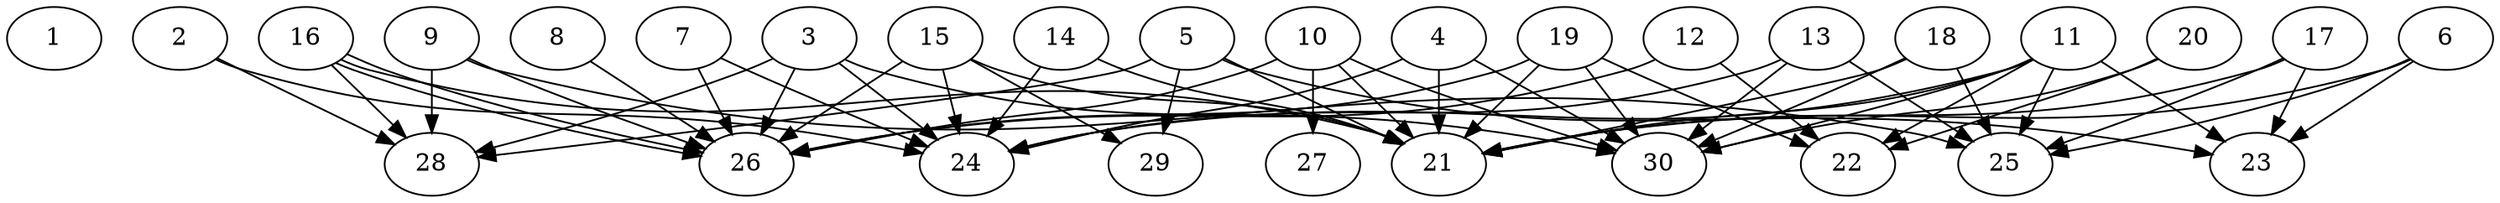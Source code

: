 // DAG automatically generated by daggen at Thu Oct  3 14:04:17 2019
// ./daggen --dot -n 30 --ccr 0.4 --fat 0.9 --regular 0.9 --density 0.6 --mindata 5242880 --maxdata 52428800 
digraph G {
  1 [size="28198400", alpha="0.18", expect_size="11279360"] 
  2 [size="128176640", alpha="0.15", expect_size="51270656"] 
  2 -> 24 [size ="51270656"]
  2 -> 28 [size ="51270656"]
  3 [size="78177280", alpha="0.15", expect_size="31270912"] 
  3 -> 24 [size ="31270912"]
  3 -> 26 [size ="31270912"]
  3 -> 28 [size ="31270912"]
  3 -> 30 [size ="31270912"]
  4 [size="110735360", alpha="0.19", expect_size="44294144"] 
  4 -> 21 [size ="44294144"]
  4 -> 24 [size ="44294144"]
  4 -> 30 [size ="44294144"]
  5 [size="38932480", alpha="0.18", expect_size="15572992"] 
  5 -> 21 [size ="15572992"]
  5 -> 23 [size ="15572992"]
  5 -> 28 [size ="15572992"]
  5 -> 29 [size ="15572992"]
  6 [size="64542720", alpha="0.10", expect_size="25817088"] 
  6 -> 21 [size ="25817088"]
  6 -> 23 [size ="25817088"]
  6 -> 25 [size ="25817088"]
  7 [size="120609280", alpha="0.16", expect_size="48243712"] 
  7 -> 24 [size ="48243712"]
  7 -> 26 [size ="48243712"]
  8 [size="27888640", alpha="0.09", expect_size="11155456"] 
  8 -> 26 [size ="11155456"]
  9 [size="95631360", alpha="0.01", expect_size="38252544"] 
  9 -> 25 [size ="38252544"]
  9 -> 26 [size ="38252544"]
  9 -> 28 [size ="38252544"]
  10 [size="102254080", alpha="0.09", expect_size="40901632"] 
  10 -> 21 [size ="40901632"]
  10 -> 26 [size ="40901632"]
  10 -> 27 [size ="40901632"]
  10 -> 30 [size ="40901632"]
  11 [size="117422080", alpha="0.07", expect_size="46968832"] 
  11 -> 21 [size ="46968832"]
  11 -> 22 [size ="46968832"]
  11 -> 23 [size ="46968832"]
  11 -> 24 [size ="46968832"]
  11 -> 25 [size ="46968832"]
  11 -> 30 [size ="46968832"]
  12 [size="102814720", alpha="0.11", expect_size="41125888"] 
  12 -> 22 [size ="41125888"]
  12 -> 26 [size ="41125888"]
  13 [size="74498560", alpha="0.03", expect_size="29799424"] 
  13 -> 24 [size ="29799424"]
  13 -> 25 [size ="29799424"]
  13 -> 30 [size ="29799424"]
  14 [size="47073280", alpha="0.12", expect_size="18829312"] 
  14 -> 21 [size ="18829312"]
  14 -> 24 [size ="18829312"]
  15 [size="43755520", alpha="0.01", expect_size="17502208"] 
  15 -> 21 [size ="17502208"]
  15 -> 24 [size ="17502208"]
  15 -> 26 [size ="17502208"]
  15 -> 29 [size ="17502208"]
  16 [size="29834240", alpha="0.14", expect_size="11933696"] 
  16 -> 21 [size ="11933696"]
  16 -> 26 [size ="11933696"]
  16 -> 26 [size ="11933696"]
  16 -> 28 [size ="11933696"]
  17 [size="89210880", alpha="0.03", expect_size="35684352"] 
  17 -> 21 [size ="35684352"]
  17 -> 23 [size ="35684352"]
  17 -> 25 [size ="35684352"]
  18 [size="65185280", alpha="0.13", expect_size="26074112"] 
  18 -> 21 [size ="26074112"]
  18 -> 25 [size ="26074112"]
  18 -> 30 [size ="26074112"]
  19 [size="116664320", alpha="0.14", expect_size="46665728"] 
  19 -> 21 [size ="46665728"]
  19 -> 22 [size ="46665728"]
  19 -> 26 [size ="46665728"]
  19 -> 30 [size ="46665728"]
  20 [size="120793600", alpha="0.17", expect_size="48317440"] 
  20 -> 22 [size ="48317440"]
  20 -> 30 [size ="48317440"]
  21 [size="53504000", alpha="0.03", expect_size="21401600"] 
  22 [size="92037120", alpha="0.08", expect_size="36814848"] 
  23 [size="41228800", alpha="0.04", expect_size="16491520"] 
  24 [size="61452800", alpha="0.17", expect_size="24581120"] 
  25 [size="129446400", alpha="0.14", expect_size="51778560"] 
  26 [size="16304640", alpha="0.20", expect_size="6521856"] 
  27 [size="97134080", alpha="0.04", expect_size="38853632"] 
  28 [size="116336640", alpha="0.11", expect_size="46534656"] 
  29 [size="72816640", alpha="0.11", expect_size="29126656"] 
  30 [size="35445760", alpha="0.07", expect_size="14178304"] 
}

